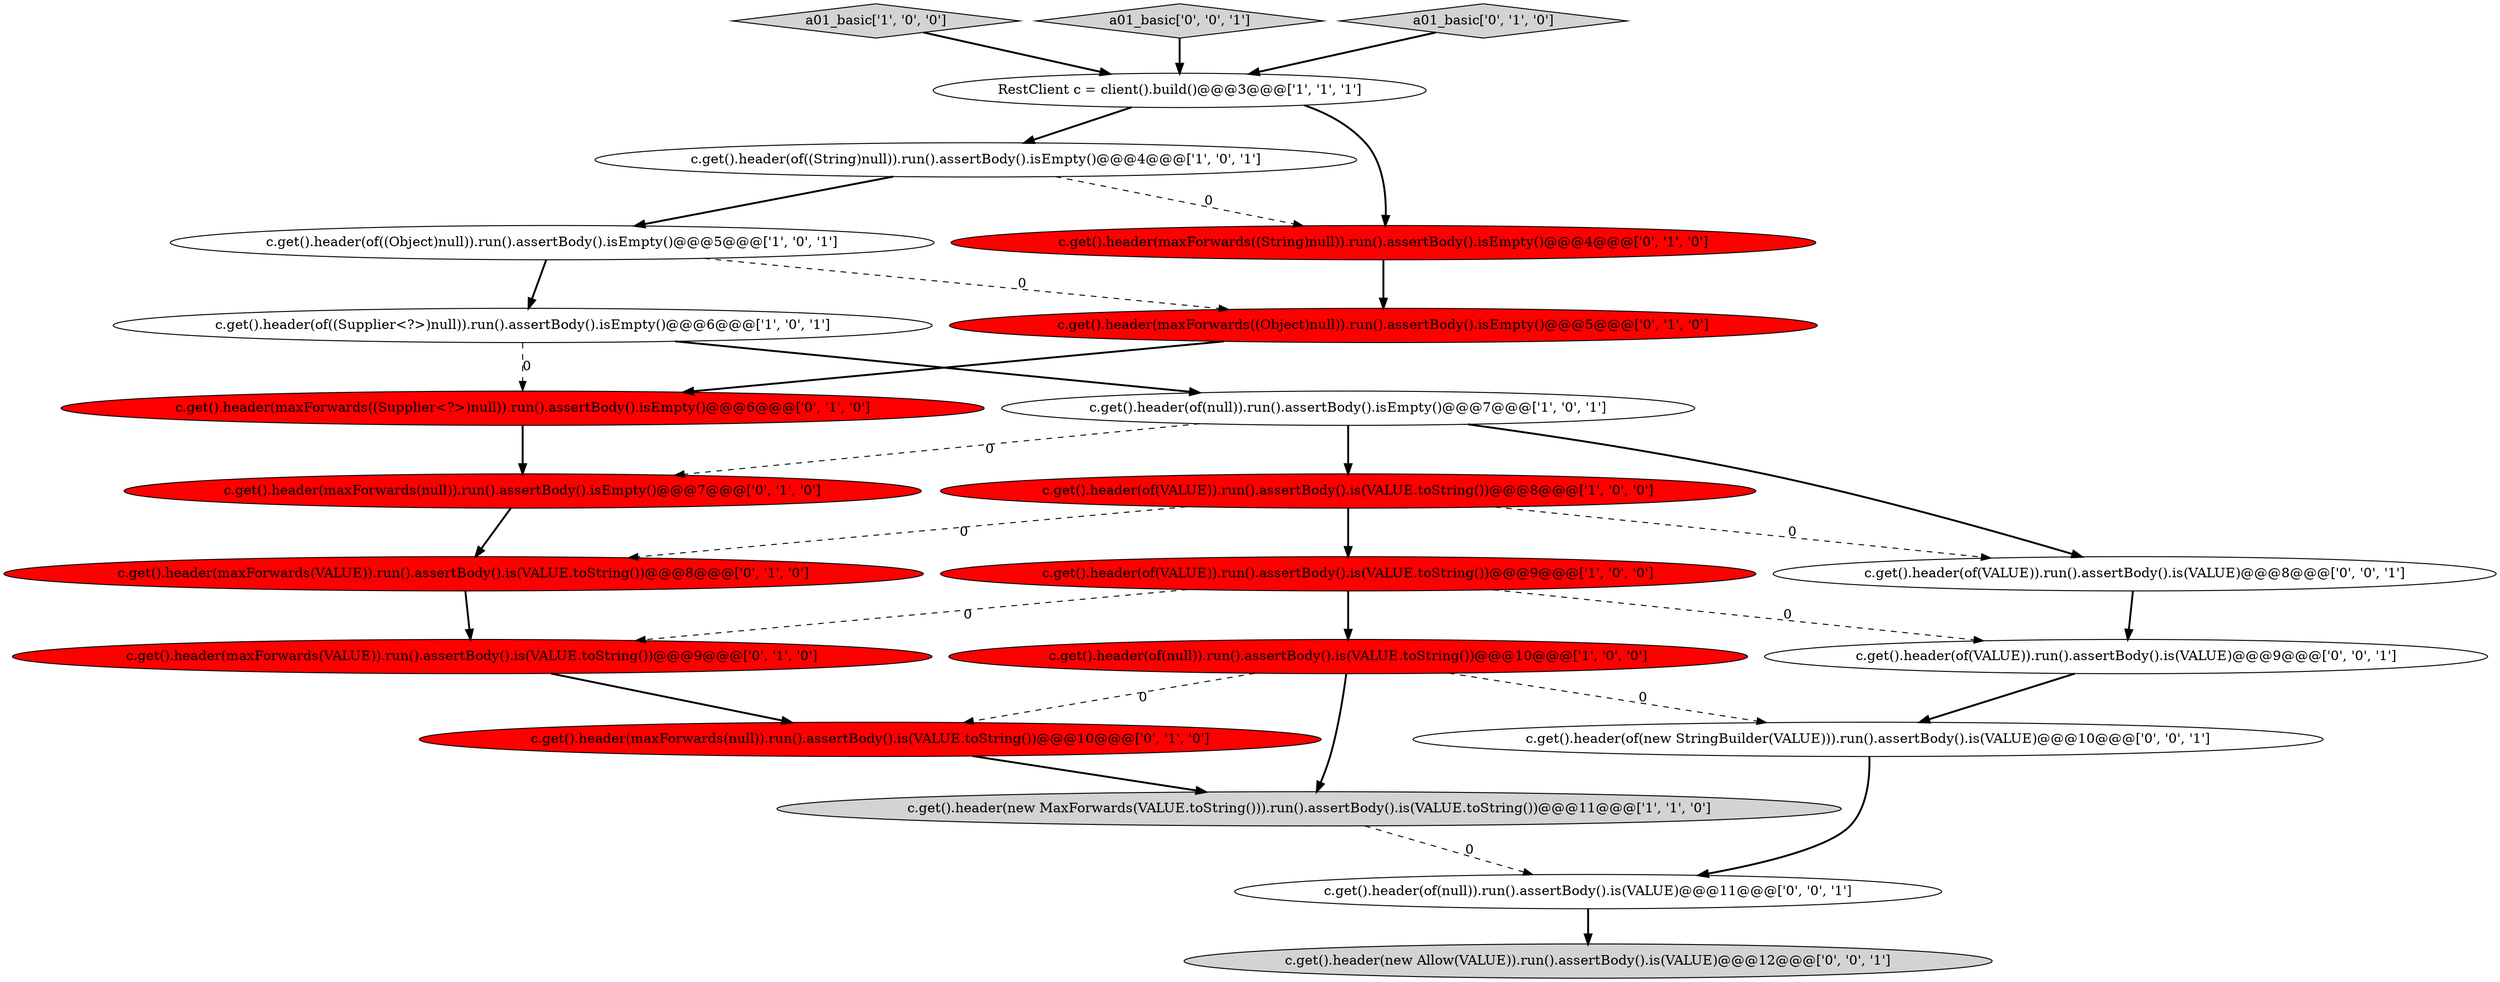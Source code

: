 digraph {
1 [style = filled, label = "c.get().header(of(null)).run().assertBody().is(VALUE.toString())@@@10@@@['1', '0', '0']", fillcolor = red, shape = ellipse image = "AAA1AAABBB1BBB"];
4 [style = filled, label = "c.get().header(of((String)null)).run().assertBody().isEmpty()@@@4@@@['1', '0', '1']", fillcolor = white, shape = ellipse image = "AAA0AAABBB1BBB"];
5 [style = filled, label = "c.get().header(new MaxForwards(VALUE.toString())).run().assertBody().is(VALUE.toString())@@@11@@@['1', '1', '0']", fillcolor = lightgray, shape = ellipse image = "AAA0AAABBB1BBB"];
12 [style = filled, label = "c.get().header(maxForwards(VALUE)).run().assertBody().is(VALUE.toString())@@@8@@@['0', '1', '0']", fillcolor = red, shape = ellipse image = "AAA1AAABBB2BBB"];
7 [style = filled, label = "a01_basic['1', '0', '0']", fillcolor = lightgray, shape = diamond image = "AAA0AAABBB1BBB"];
20 [style = filled, label = "c.get().header(of(new StringBuilder(VALUE))).run().assertBody().is(VALUE)@@@10@@@['0', '0', '1']", fillcolor = white, shape = ellipse image = "AAA0AAABBB3BBB"];
6 [style = filled, label = "RestClient c = client().build()@@@3@@@['1', '1', '1']", fillcolor = white, shape = ellipse image = "AAA0AAABBB1BBB"];
11 [style = filled, label = "c.get().header(maxForwards((Supplier<?>)null)).run().assertBody().isEmpty()@@@6@@@['0', '1', '0']", fillcolor = red, shape = ellipse image = "AAA1AAABBB2BBB"];
9 [style = filled, label = "c.get().header(of(null)).run().assertBody().isEmpty()@@@7@@@['1', '0', '1']", fillcolor = white, shape = ellipse image = "AAA0AAABBB1BBB"];
2 [style = filled, label = "c.get().header(of((Supplier<?>)null)).run().assertBody().isEmpty()@@@6@@@['1', '0', '1']", fillcolor = white, shape = ellipse image = "AAA0AAABBB1BBB"];
16 [style = filled, label = "c.get().header(maxForwards((Object)null)).run().assertBody().isEmpty()@@@5@@@['0', '1', '0']", fillcolor = red, shape = ellipse image = "AAA1AAABBB2BBB"];
22 [style = filled, label = "c.get().header(of(VALUE)).run().assertBody().is(VALUE)@@@8@@@['0', '0', '1']", fillcolor = white, shape = ellipse image = "AAA0AAABBB3BBB"];
15 [style = filled, label = "c.get().header(maxForwards(VALUE)).run().assertBody().is(VALUE.toString())@@@9@@@['0', '1', '0']", fillcolor = red, shape = ellipse image = "AAA1AAABBB2BBB"];
21 [style = filled, label = "c.get().header(new Allow(VALUE)).run().assertBody().is(VALUE)@@@12@@@['0', '0', '1']", fillcolor = lightgray, shape = ellipse image = "AAA0AAABBB3BBB"];
0 [style = filled, label = "c.get().header(of(VALUE)).run().assertBody().is(VALUE.toString())@@@9@@@['1', '0', '0']", fillcolor = red, shape = ellipse image = "AAA1AAABBB1BBB"];
8 [style = filled, label = "c.get().header(of((Object)null)).run().assertBody().isEmpty()@@@5@@@['1', '0', '1']", fillcolor = white, shape = ellipse image = "AAA0AAABBB1BBB"];
14 [style = filled, label = "c.get().header(maxForwards(null)).run().assertBody().is(VALUE.toString())@@@10@@@['0', '1', '0']", fillcolor = red, shape = ellipse image = "AAA1AAABBB2BBB"];
17 [style = filled, label = "c.get().header(maxForwards(null)).run().assertBody().isEmpty()@@@7@@@['0', '1', '0']", fillcolor = red, shape = ellipse image = "AAA1AAABBB2BBB"];
3 [style = filled, label = "c.get().header(of(VALUE)).run().assertBody().is(VALUE.toString())@@@8@@@['1', '0', '0']", fillcolor = red, shape = ellipse image = "AAA1AAABBB1BBB"];
13 [style = filled, label = "c.get().header(maxForwards((String)null)).run().assertBody().isEmpty()@@@4@@@['0', '1', '0']", fillcolor = red, shape = ellipse image = "AAA1AAABBB2BBB"];
18 [style = filled, label = "c.get().header(of(null)).run().assertBody().is(VALUE)@@@11@@@['0', '0', '1']", fillcolor = white, shape = ellipse image = "AAA0AAABBB3BBB"];
19 [style = filled, label = "a01_basic['0', '0', '1']", fillcolor = lightgray, shape = diamond image = "AAA0AAABBB3BBB"];
23 [style = filled, label = "c.get().header(of(VALUE)).run().assertBody().is(VALUE)@@@9@@@['0', '0', '1']", fillcolor = white, shape = ellipse image = "AAA0AAABBB3BBB"];
10 [style = filled, label = "a01_basic['0', '1', '0']", fillcolor = lightgray, shape = diamond image = "AAA0AAABBB2BBB"];
1->5 [style = bold, label=""];
9->22 [style = bold, label=""];
23->20 [style = bold, label=""];
8->16 [style = dashed, label="0"];
16->11 [style = bold, label=""];
15->14 [style = bold, label=""];
1->14 [style = dashed, label="0"];
0->23 [style = dashed, label="0"];
12->15 [style = bold, label=""];
0->15 [style = dashed, label="0"];
3->22 [style = dashed, label="0"];
2->9 [style = bold, label=""];
5->18 [style = dashed, label="0"];
19->6 [style = bold, label=""];
22->23 [style = bold, label=""];
10->6 [style = bold, label=""];
13->16 [style = bold, label=""];
3->0 [style = bold, label=""];
1->20 [style = dashed, label="0"];
20->18 [style = bold, label=""];
6->4 [style = bold, label=""];
17->12 [style = bold, label=""];
3->12 [style = dashed, label="0"];
8->2 [style = bold, label=""];
0->1 [style = bold, label=""];
6->13 [style = bold, label=""];
9->17 [style = dashed, label="0"];
7->6 [style = bold, label=""];
9->3 [style = bold, label=""];
4->8 [style = bold, label=""];
11->17 [style = bold, label=""];
2->11 [style = dashed, label="0"];
18->21 [style = bold, label=""];
4->13 [style = dashed, label="0"];
14->5 [style = bold, label=""];
}
